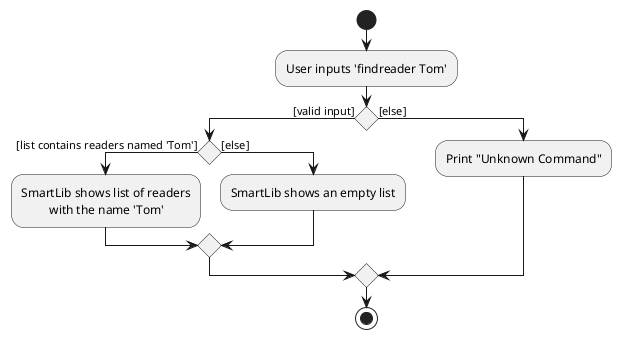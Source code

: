 @startuml
start
:User inputs 'findreader Tom';

'Since the beta syntax does not support placing the condition outside the
'diamond we place it as the true branch instead.

if () then ([valid input])
    if () then ([list contains readers named 'Tom'])
        :SmartLib shows list of readers
                 with the name 'Tom';
    else ([else])
        :SmartLib shows an empty list;
    endif
else ([else])
    :Print "Unknown Command";
endif
stop
@enduml
